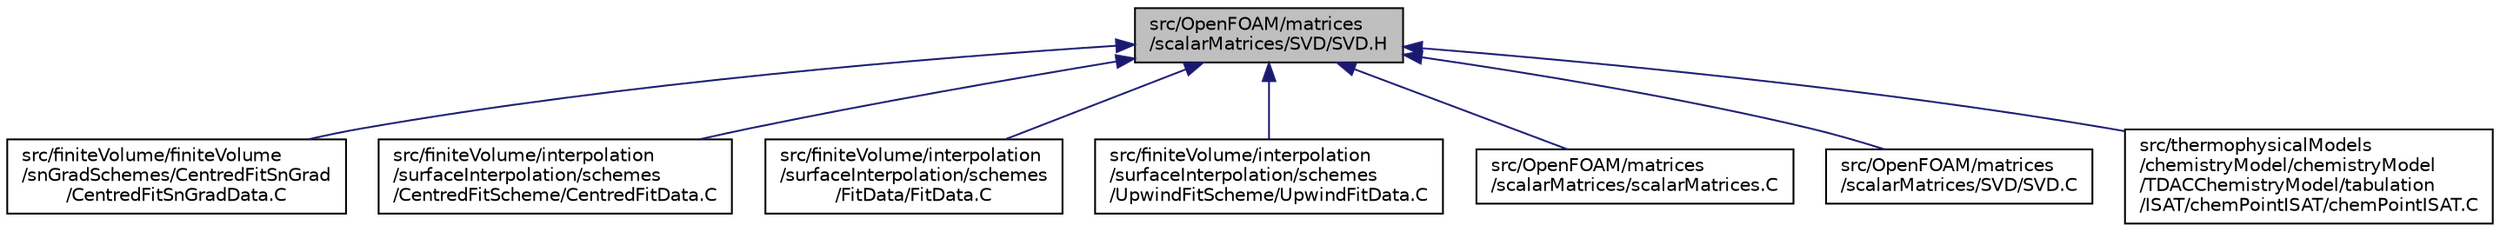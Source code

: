 digraph "src/OpenFOAM/matrices/scalarMatrices/SVD/SVD.H"
{
  bgcolor="transparent";
  edge [fontname="Helvetica",fontsize="10",labelfontname="Helvetica",labelfontsize="10"];
  node [fontname="Helvetica",fontsize="10",shape=record];
  Node114 [label="src/OpenFOAM/matrices\l/scalarMatrices/SVD/SVD.H",height=0.2,width=0.4,color="black", fillcolor="grey75", style="filled", fontcolor="black"];
  Node114 -> Node115 [dir="back",color="midnightblue",fontsize="10",style="solid",fontname="Helvetica"];
  Node115 [label="src/finiteVolume/finiteVolume\l/snGradSchemes/CentredFitSnGrad\l/CentredFitSnGradData.C",height=0.2,width=0.4,color="black",URL="$a03371.html"];
  Node114 -> Node116 [dir="back",color="midnightblue",fontsize="10",style="solid",fontname="Helvetica"];
  Node116 [label="src/finiteVolume/interpolation\l/surfaceInterpolation/schemes\l/CentredFitScheme/CentredFitData.C",height=0.2,width=0.4,color="black",URL="$a04304.html"];
  Node114 -> Node117 [dir="back",color="midnightblue",fontsize="10",style="solid",fontname="Helvetica"];
  Node117 [label="src/finiteVolume/interpolation\l/surfaceInterpolation/schemes\l/FitData/FitData.C",height=0.2,width=0.4,color="black",URL="$a04343.html"];
  Node114 -> Node118 [dir="back",color="midnightblue",fontsize="10",style="solid",fontname="Helvetica"];
  Node118 [label="src/finiteVolume/interpolation\l/surfaceInterpolation/schemes\l/UpwindFitScheme/UpwindFitData.C",height=0.2,width=0.4,color="black",URL="$a04484.html"];
  Node114 -> Node119 [dir="back",color="midnightblue",fontsize="10",style="solid",fontname="Helvetica"];
  Node119 [label="src/OpenFOAM/matrices\l/scalarMatrices/scalarMatrices.C",height=0.2,width=0.4,color="black",URL="$a11771.html"];
  Node114 -> Node120 [dir="back",color="midnightblue",fontsize="10",style="solid",fontname="Helvetica"];
  Node120 [label="src/OpenFOAM/matrices\l/scalarMatrices/SVD/SVD.C",height=0.2,width=0.4,color="black",URL="$a11780.html"];
  Node114 -> Node121 [dir="back",color="midnightblue",fontsize="10",style="solid",fontname="Helvetica"];
  Node121 [label="src/thermophysicalModels\l/chemistryModel/chemistryModel\l/TDACChemistryModel/tabulation\l/ISAT/chemPointISAT/chemPointISAT.C",height=0.2,width=0.4,color="black",URL="$a15926.html"];
}
